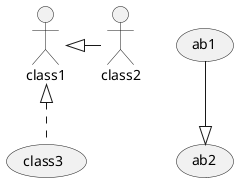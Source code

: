 {
  "sha1": "y0rw61ypl57hh0s2j638prrft5gdxy",
  "insertion": {
    "when": "2024-06-04T17:28:46.964Z",
    "user": "plantuml@gmail.com"
  }
}
@startuml
:class1: ^- :class2:
(class1) ^.. (class3)

(ab1) --^ (ab2)
@enduml 
